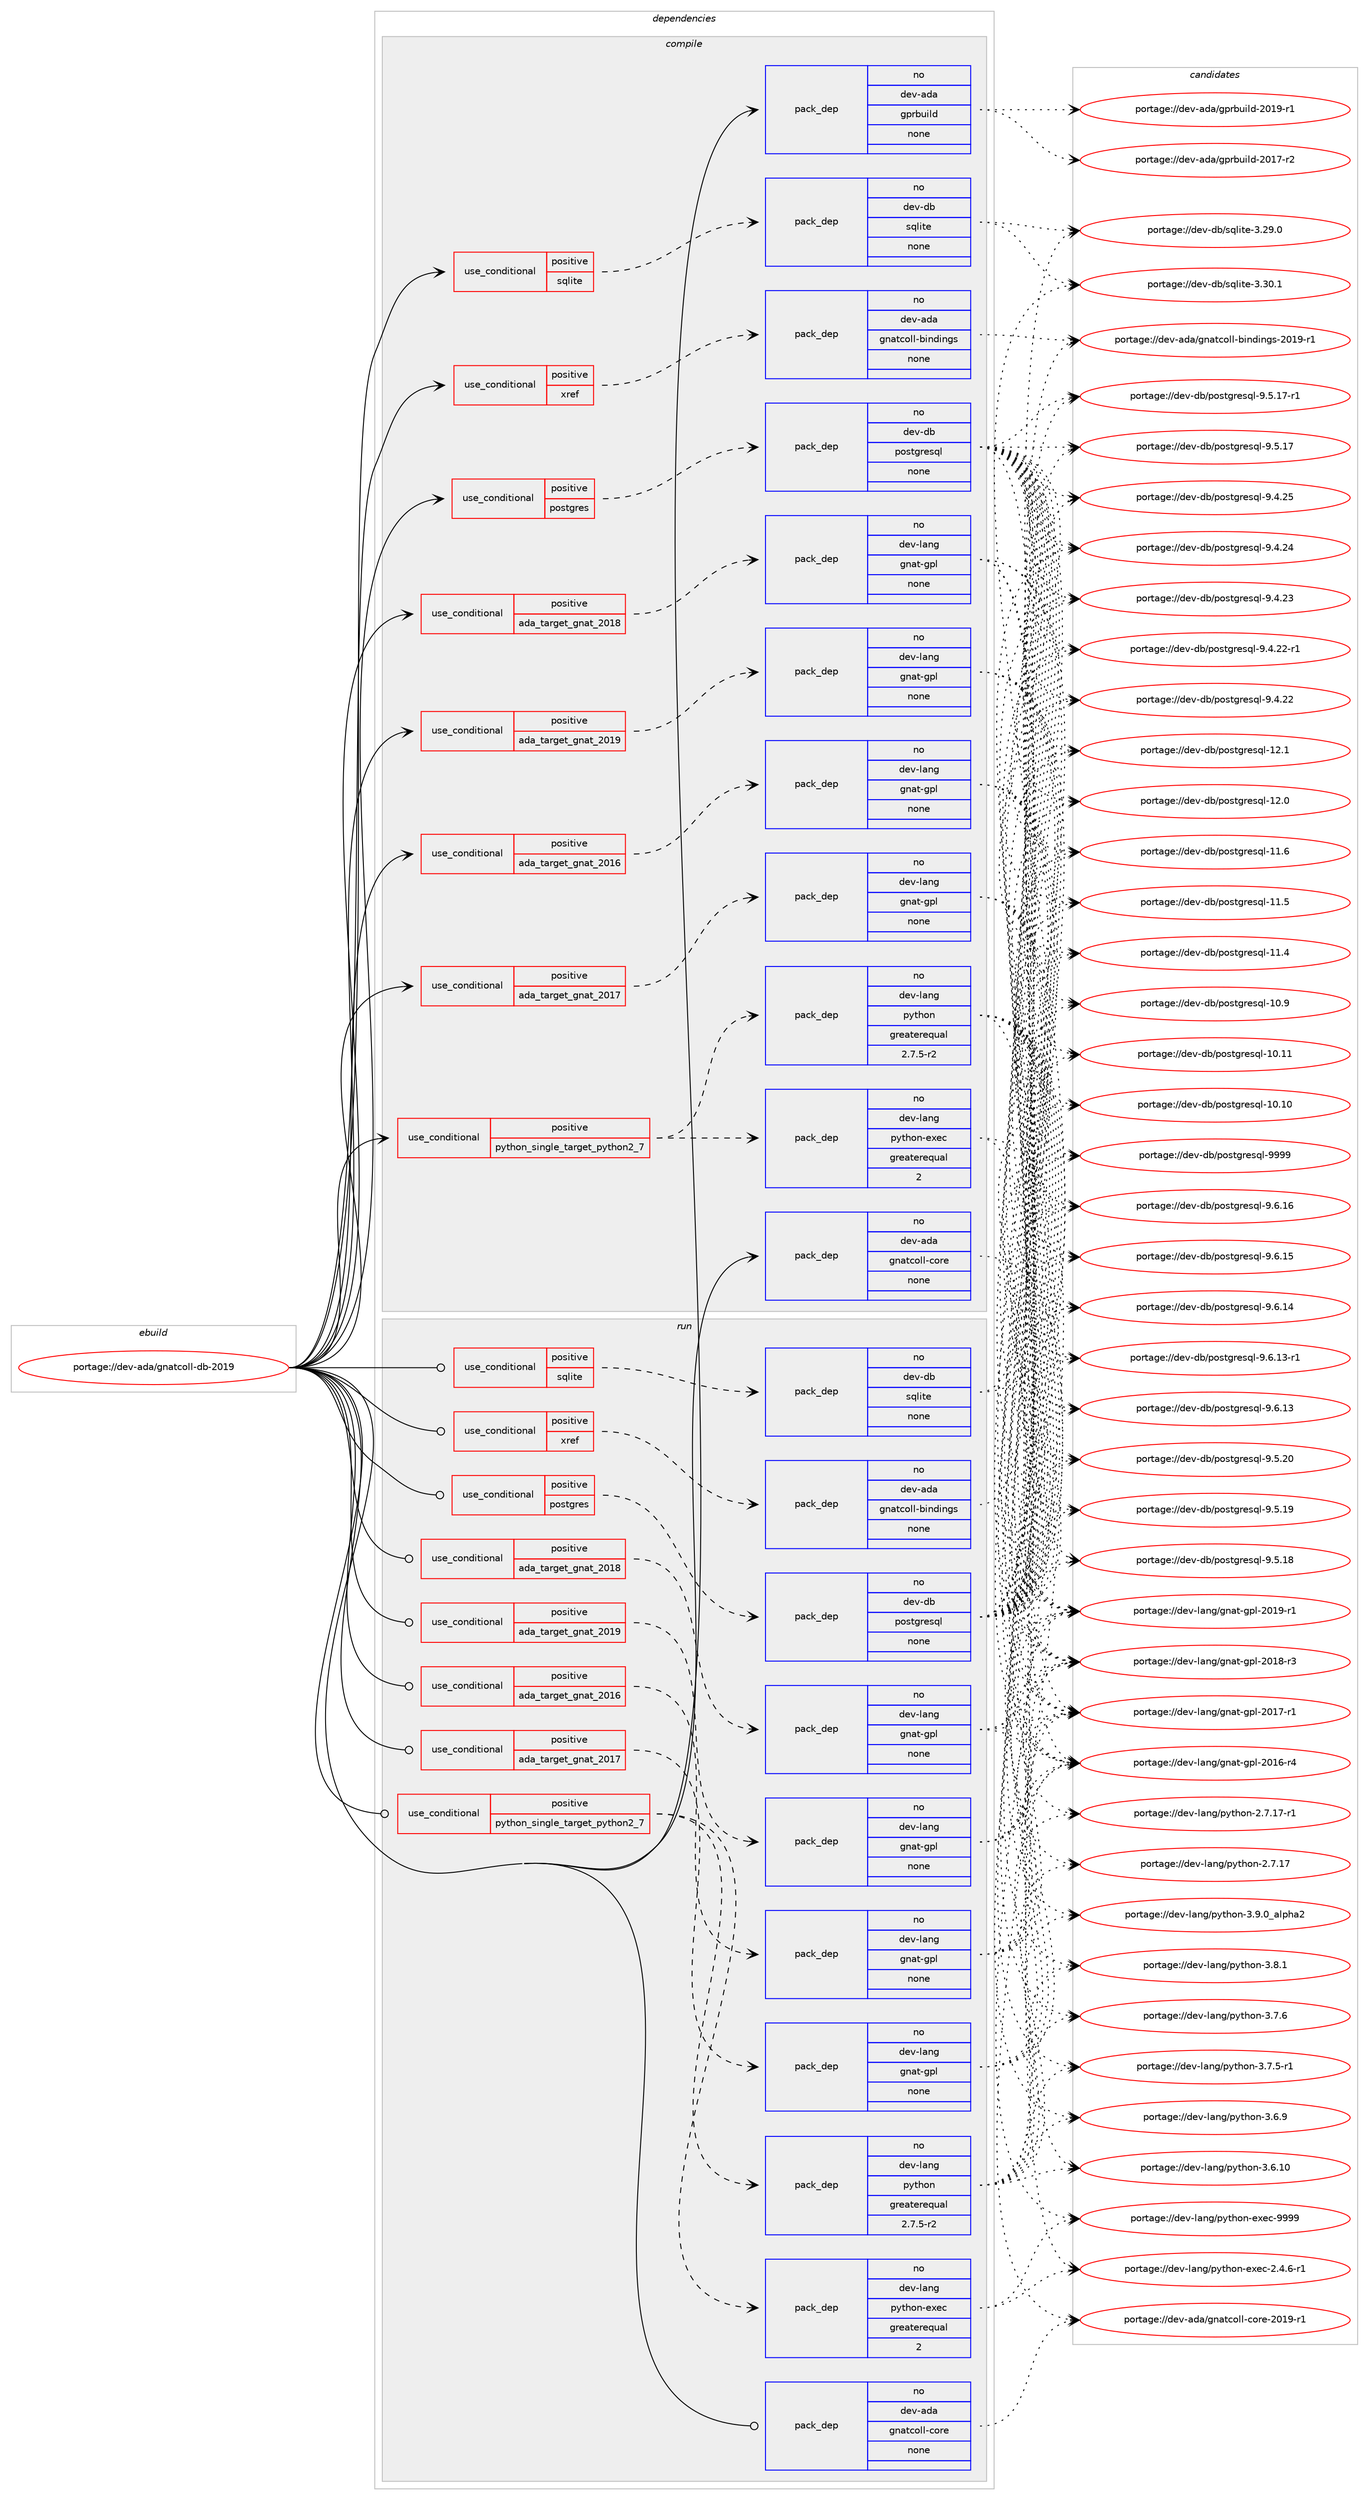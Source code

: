 digraph prolog {

# *************
# Graph options
# *************

newrank=true;
concentrate=true;
compound=true;
graph [rankdir=LR,fontname=Helvetica,fontsize=10,ranksep=1.5];#, ranksep=2.5, nodesep=0.2];
edge  [arrowhead=vee];
node  [fontname=Helvetica,fontsize=10];

# **********
# The ebuild
# **********

subgraph cluster_leftcol {
color=gray;
label=<<i>ebuild</i>>;
id [label="portage://dev-ada/gnatcoll-db-2019", color=red, width=4, href="../dev-ada/gnatcoll-db-2019.svg"];
}

# ****************
# The dependencies
# ****************

subgraph cluster_midcol {
color=gray;
label=<<i>dependencies</i>>;
subgraph cluster_compile {
fillcolor="#eeeeee";
style=filled;
label=<<i>compile</i>>;
subgraph cond139081 {
dependency586960 [label=<<TABLE BORDER="0" CELLBORDER="1" CELLSPACING="0" CELLPADDING="4"><TR><TD ROWSPAN="3" CELLPADDING="10">use_conditional</TD></TR><TR><TD>positive</TD></TR><TR><TD>ada_target_gnat_2016</TD></TR></TABLE>>, shape=none, color=red];
subgraph pack440521 {
dependency586961 [label=<<TABLE BORDER="0" CELLBORDER="1" CELLSPACING="0" CELLPADDING="4" WIDTH="220"><TR><TD ROWSPAN="6" CELLPADDING="30">pack_dep</TD></TR><TR><TD WIDTH="110">no</TD></TR><TR><TD>dev-lang</TD></TR><TR><TD>gnat-gpl</TD></TR><TR><TD>none</TD></TR><TR><TD></TD></TR></TABLE>>, shape=none, color=blue];
}
dependency586960:e -> dependency586961:w [weight=20,style="dashed",arrowhead="vee"];
}
id:e -> dependency586960:w [weight=20,style="solid",arrowhead="vee"];
subgraph cond139082 {
dependency586962 [label=<<TABLE BORDER="0" CELLBORDER="1" CELLSPACING="0" CELLPADDING="4"><TR><TD ROWSPAN="3" CELLPADDING="10">use_conditional</TD></TR><TR><TD>positive</TD></TR><TR><TD>ada_target_gnat_2017</TD></TR></TABLE>>, shape=none, color=red];
subgraph pack440522 {
dependency586963 [label=<<TABLE BORDER="0" CELLBORDER="1" CELLSPACING="0" CELLPADDING="4" WIDTH="220"><TR><TD ROWSPAN="6" CELLPADDING="30">pack_dep</TD></TR><TR><TD WIDTH="110">no</TD></TR><TR><TD>dev-lang</TD></TR><TR><TD>gnat-gpl</TD></TR><TR><TD>none</TD></TR><TR><TD></TD></TR></TABLE>>, shape=none, color=blue];
}
dependency586962:e -> dependency586963:w [weight=20,style="dashed",arrowhead="vee"];
}
id:e -> dependency586962:w [weight=20,style="solid",arrowhead="vee"];
subgraph cond139083 {
dependency586964 [label=<<TABLE BORDER="0" CELLBORDER="1" CELLSPACING="0" CELLPADDING="4"><TR><TD ROWSPAN="3" CELLPADDING="10">use_conditional</TD></TR><TR><TD>positive</TD></TR><TR><TD>ada_target_gnat_2018</TD></TR></TABLE>>, shape=none, color=red];
subgraph pack440523 {
dependency586965 [label=<<TABLE BORDER="0" CELLBORDER="1" CELLSPACING="0" CELLPADDING="4" WIDTH="220"><TR><TD ROWSPAN="6" CELLPADDING="30">pack_dep</TD></TR><TR><TD WIDTH="110">no</TD></TR><TR><TD>dev-lang</TD></TR><TR><TD>gnat-gpl</TD></TR><TR><TD>none</TD></TR><TR><TD></TD></TR></TABLE>>, shape=none, color=blue];
}
dependency586964:e -> dependency586965:w [weight=20,style="dashed",arrowhead="vee"];
}
id:e -> dependency586964:w [weight=20,style="solid",arrowhead="vee"];
subgraph cond139084 {
dependency586966 [label=<<TABLE BORDER="0" CELLBORDER="1" CELLSPACING="0" CELLPADDING="4"><TR><TD ROWSPAN="3" CELLPADDING="10">use_conditional</TD></TR><TR><TD>positive</TD></TR><TR><TD>ada_target_gnat_2019</TD></TR></TABLE>>, shape=none, color=red];
subgraph pack440524 {
dependency586967 [label=<<TABLE BORDER="0" CELLBORDER="1" CELLSPACING="0" CELLPADDING="4" WIDTH="220"><TR><TD ROWSPAN="6" CELLPADDING="30">pack_dep</TD></TR><TR><TD WIDTH="110">no</TD></TR><TR><TD>dev-lang</TD></TR><TR><TD>gnat-gpl</TD></TR><TR><TD>none</TD></TR><TR><TD></TD></TR></TABLE>>, shape=none, color=blue];
}
dependency586966:e -> dependency586967:w [weight=20,style="dashed",arrowhead="vee"];
}
id:e -> dependency586966:w [weight=20,style="solid",arrowhead="vee"];
subgraph cond139085 {
dependency586968 [label=<<TABLE BORDER="0" CELLBORDER="1" CELLSPACING="0" CELLPADDING="4"><TR><TD ROWSPAN="3" CELLPADDING="10">use_conditional</TD></TR><TR><TD>positive</TD></TR><TR><TD>postgres</TD></TR></TABLE>>, shape=none, color=red];
subgraph pack440525 {
dependency586969 [label=<<TABLE BORDER="0" CELLBORDER="1" CELLSPACING="0" CELLPADDING="4" WIDTH="220"><TR><TD ROWSPAN="6" CELLPADDING="30">pack_dep</TD></TR><TR><TD WIDTH="110">no</TD></TR><TR><TD>dev-db</TD></TR><TR><TD>postgresql</TD></TR><TR><TD>none</TD></TR><TR><TD></TD></TR></TABLE>>, shape=none, color=blue];
}
dependency586968:e -> dependency586969:w [weight=20,style="dashed",arrowhead="vee"];
}
id:e -> dependency586968:w [weight=20,style="solid",arrowhead="vee"];
subgraph cond139086 {
dependency586970 [label=<<TABLE BORDER="0" CELLBORDER="1" CELLSPACING="0" CELLPADDING="4"><TR><TD ROWSPAN="3" CELLPADDING="10">use_conditional</TD></TR><TR><TD>positive</TD></TR><TR><TD>python_single_target_python2_7</TD></TR></TABLE>>, shape=none, color=red];
subgraph pack440526 {
dependency586971 [label=<<TABLE BORDER="0" CELLBORDER="1" CELLSPACING="0" CELLPADDING="4" WIDTH="220"><TR><TD ROWSPAN="6" CELLPADDING="30">pack_dep</TD></TR><TR><TD WIDTH="110">no</TD></TR><TR><TD>dev-lang</TD></TR><TR><TD>python</TD></TR><TR><TD>greaterequal</TD></TR><TR><TD>2.7.5-r2</TD></TR></TABLE>>, shape=none, color=blue];
}
dependency586970:e -> dependency586971:w [weight=20,style="dashed",arrowhead="vee"];
subgraph pack440527 {
dependency586972 [label=<<TABLE BORDER="0" CELLBORDER="1" CELLSPACING="0" CELLPADDING="4" WIDTH="220"><TR><TD ROWSPAN="6" CELLPADDING="30">pack_dep</TD></TR><TR><TD WIDTH="110">no</TD></TR><TR><TD>dev-lang</TD></TR><TR><TD>python-exec</TD></TR><TR><TD>greaterequal</TD></TR><TR><TD>2</TD></TR></TABLE>>, shape=none, color=blue];
}
dependency586970:e -> dependency586972:w [weight=20,style="dashed",arrowhead="vee"];
}
id:e -> dependency586970:w [weight=20,style="solid",arrowhead="vee"];
subgraph cond139087 {
dependency586973 [label=<<TABLE BORDER="0" CELLBORDER="1" CELLSPACING="0" CELLPADDING="4"><TR><TD ROWSPAN="3" CELLPADDING="10">use_conditional</TD></TR><TR><TD>positive</TD></TR><TR><TD>sqlite</TD></TR></TABLE>>, shape=none, color=red];
subgraph pack440528 {
dependency586974 [label=<<TABLE BORDER="0" CELLBORDER="1" CELLSPACING="0" CELLPADDING="4" WIDTH="220"><TR><TD ROWSPAN="6" CELLPADDING="30">pack_dep</TD></TR><TR><TD WIDTH="110">no</TD></TR><TR><TD>dev-db</TD></TR><TR><TD>sqlite</TD></TR><TR><TD>none</TD></TR><TR><TD></TD></TR></TABLE>>, shape=none, color=blue];
}
dependency586973:e -> dependency586974:w [weight=20,style="dashed",arrowhead="vee"];
}
id:e -> dependency586973:w [weight=20,style="solid",arrowhead="vee"];
subgraph cond139088 {
dependency586975 [label=<<TABLE BORDER="0" CELLBORDER="1" CELLSPACING="0" CELLPADDING="4"><TR><TD ROWSPAN="3" CELLPADDING="10">use_conditional</TD></TR><TR><TD>positive</TD></TR><TR><TD>xref</TD></TR></TABLE>>, shape=none, color=red];
subgraph pack440529 {
dependency586976 [label=<<TABLE BORDER="0" CELLBORDER="1" CELLSPACING="0" CELLPADDING="4" WIDTH="220"><TR><TD ROWSPAN="6" CELLPADDING="30">pack_dep</TD></TR><TR><TD WIDTH="110">no</TD></TR><TR><TD>dev-ada</TD></TR><TR><TD>gnatcoll-bindings</TD></TR><TR><TD>none</TD></TR><TR><TD></TD></TR></TABLE>>, shape=none, color=blue];
}
dependency586975:e -> dependency586976:w [weight=20,style="dashed",arrowhead="vee"];
}
id:e -> dependency586975:w [weight=20,style="solid",arrowhead="vee"];
subgraph pack440530 {
dependency586977 [label=<<TABLE BORDER="0" CELLBORDER="1" CELLSPACING="0" CELLPADDING="4" WIDTH="220"><TR><TD ROWSPAN="6" CELLPADDING="30">pack_dep</TD></TR><TR><TD WIDTH="110">no</TD></TR><TR><TD>dev-ada</TD></TR><TR><TD>gnatcoll-core</TD></TR><TR><TD>none</TD></TR><TR><TD></TD></TR></TABLE>>, shape=none, color=blue];
}
id:e -> dependency586977:w [weight=20,style="solid",arrowhead="vee"];
subgraph pack440531 {
dependency586978 [label=<<TABLE BORDER="0" CELLBORDER="1" CELLSPACING="0" CELLPADDING="4" WIDTH="220"><TR><TD ROWSPAN="6" CELLPADDING="30">pack_dep</TD></TR><TR><TD WIDTH="110">no</TD></TR><TR><TD>dev-ada</TD></TR><TR><TD>gprbuild</TD></TR><TR><TD>none</TD></TR><TR><TD></TD></TR></TABLE>>, shape=none, color=blue];
}
id:e -> dependency586978:w [weight=20,style="solid",arrowhead="vee"];
}
subgraph cluster_compileandrun {
fillcolor="#eeeeee";
style=filled;
label=<<i>compile and run</i>>;
}
subgraph cluster_run {
fillcolor="#eeeeee";
style=filled;
label=<<i>run</i>>;
subgraph cond139089 {
dependency586979 [label=<<TABLE BORDER="0" CELLBORDER="1" CELLSPACING="0" CELLPADDING="4"><TR><TD ROWSPAN="3" CELLPADDING="10">use_conditional</TD></TR><TR><TD>positive</TD></TR><TR><TD>ada_target_gnat_2016</TD></TR></TABLE>>, shape=none, color=red];
subgraph pack440532 {
dependency586980 [label=<<TABLE BORDER="0" CELLBORDER="1" CELLSPACING="0" CELLPADDING="4" WIDTH="220"><TR><TD ROWSPAN="6" CELLPADDING="30">pack_dep</TD></TR><TR><TD WIDTH="110">no</TD></TR><TR><TD>dev-lang</TD></TR><TR><TD>gnat-gpl</TD></TR><TR><TD>none</TD></TR><TR><TD></TD></TR></TABLE>>, shape=none, color=blue];
}
dependency586979:e -> dependency586980:w [weight=20,style="dashed",arrowhead="vee"];
}
id:e -> dependency586979:w [weight=20,style="solid",arrowhead="odot"];
subgraph cond139090 {
dependency586981 [label=<<TABLE BORDER="0" CELLBORDER="1" CELLSPACING="0" CELLPADDING="4"><TR><TD ROWSPAN="3" CELLPADDING="10">use_conditional</TD></TR><TR><TD>positive</TD></TR><TR><TD>ada_target_gnat_2017</TD></TR></TABLE>>, shape=none, color=red];
subgraph pack440533 {
dependency586982 [label=<<TABLE BORDER="0" CELLBORDER="1" CELLSPACING="0" CELLPADDING="4" WIDTH="220"><TR><TD ROWSPAN="6" CELLPADDING="30">pack_dep</TD></TR><TR><TD WIDTH="110">no</TD></TR><TR><TD>dev-lang</TD></TR><TR><TD>gnat-gpl</TD></TR><TR><TD>none</TD></TR><TR><TD></TD></TR></TABLE>>, shape=none, color=blue];
}
dependency586981:e -> dependency586982:w [weight=20,style="dashed",arrowhead="vee"];
}
id:e -> dependency586981:w [weight=20,style="solid",arrowhead="odot"];
subgraph cond139091 {
dependency586983 [label=<<TABLE BORDER="0" CELLBORDER="1" CELLSPACING="0" CELLPADDING="4"><TR><TD ROWSPAN="3" CELLPADDING="10">use_conditional</TD></TR><TR><TD>positive</TD></TR><TR><TD>ada_target_gnat_2018</TD></TR></TABLE>>, shape=none, color=red];
subgraph pack440534 {
dependency586984 [label=<<TABLE BORDER="0" CELLBORDER="1" CELLSPACING="0" CELLPADDING="4" WIDTH="220"><TR><TD ROWSPAN="6" CELLPADDING="30">pack_dep</TD></TR><TR><TD WIDTH="110">no</TD></TR><TR><TD>dev-lang</TD></TR><TR><TD>gnat-gpl</TD></TR><TR><TD>none</TD></TR><TR><TD></TD></TR></TABLE>>, shape=none, color=blue];
}
dependency586983:e -> dependency586984:w [weight=20,style="dashed",arrowhead="vee"];
}
id:e -> dependency586983:w [weight=20,style="solid",arrowhead="odot"];
subgraph cond139092 {
dependency586985 [label=<<TABLE BORDER="0" CELLBORDER="1" CELLSPACING="0" CELLPADDING="4"><TR><TD ROWSPAN="3" CELLPADDING="10">use_conditional</TD></TR><TR><TD>positive</TD></TR><TR><TD>ada_target_gnat_2019</TD></TR></TABLE>>, shape=none, color=red];
subgraph pack440535 {
dependency586986 [label=<<TABLE BORDER="0" CELLBORDER="1" CELLSPACING="0" CELLPADDING="4" WIDTH="220"><TR><TD ROWSPAN="6" CELLPADDING="30">pack_dep</TD></TR><TR><TD WIDTH="110">no</TD></TR><TR><TD>dev-lang</TD></TR><TR><TD>gnat-gpl</TD></TR><TR><TD>none</TD></TR><TR><TD></TD></TR></TABLE>>, shape=none, color=blue];
}
dependency586985:e -> dependency586986:w [weight=20,style="dashed",arrowhead="vee"];
}
id:e -> dependency586985:w [weight=20,style="solid",arrowhead="odot"];
subgraph cond139093 {
dependency586987 [label=<<TABLE BORDER="0" CELLBORDER="1" CELLSPACING="0" CELLPADDING="4"><TR><TD ROWSPAN="3" CELLPADDING="10">use_conditional</TD></TR><TR><TD>positive</TD></TR><TR><TD>postgres</TD></TR></TABLE>>, shape=none, color=red];
subgraph pack440536 {
dependency586988 [label=<<TABLE BORDER="0" CELLBORDER="1" CELLSPACING="0" CELLPADDING="4" WIDTH="220"><TR><TD ROWSPAN="6" CELLPADDING="30">pack_dep</TD></TR><TR><TD WIDTH="110">no</TD></TR><TR><TD>dev-db</TD></TR><TR><TD>postgresql</TD></TR><TR><TD>none</TD></TR><TR><TD></TD></TR></TABLE>>, shape=none, color=blue];
}
dependency586987:e -> dependency586988:w [weight=20,style="dashed",arrowhead="vee"];
}
id:e -> dependency586987:w [weight=20,style="solid",arrowhead="odot"];
subgraph cond139094 {
dependency586989 [label=<<TABLE BORDER="0" CELLBORDER="1" CELLSPACING="0" CELLPADDING="4"><TR><TD ROWSPAN="3" CELLPADDING="10">use_conditional</TD></TR><TR><TD>positive</TD></TR><TR><TD>python_single_target_python2_7</TD></TR></TABLE>>, shape=none, color=red];
subgraph pack440537 {
dependency586990 [label=<<TABLE BORDER="0" CELLBORDER="1" CELLSPACING="0" CELLPADDING="4" WIDTH="220"><TR><TD ROWSPAN="6" CELLPADDING="30">pack_dep</TD></TR><TR><TD WIDTH="110">no</TD></TR><TR><TD>dev-lang</TD></TR><TR><TD>python</TD></TR><TR><TD>greaterequal</TD></TR><TR><TD>2.7.5-r2</TD></TR></TABLE>>, shape=none, color=blue];
}
dependency586989:e -> dependency586990:w [weight=20,style="dashed",arrowhead="vee"];
subgraph pack440538 {
dependency586991 [label=<<TABLE BORDER="0" CELLBORDER="1" CELLSPACING="0" CELLPADDING="4" WIDTH="220"><TR><TD ROWSPAN="6" CELLPADDING="30">pack_dep</TD></TR><TR><TD WIDTH="110">no</TD></TR><TR><TD>dev-lang</TD></TR><TR><TD>python-exec</TD></TR><TR><TD>greaterequal</TD></TR><TR><TD>2</TD></TR></TABLE>>, shape=none, color=blue];
}
dependency586989:e -> dependency586991:w [weight=20,style="dashed",arrowhead="vee"];
}
id:e -> dependency586989:w [weight=20,style="solid",arrowhead="odot"];
subgraph cond139095 {
dependency586992 [label=<<TABLE BORDER="0" CELLBORDER="1" CELLSPACING="0" CELLPADDING="4"><TR><TD ROWSPAN="3" CELLPADDING="10">use_conditional</TD></TR><TR><TD>positive</TD></TR><TR><TD>sqlite</TD></TR></TABLE>>, shape=none, color=red];
subgraph pack440539 {
dependency586993 [label=<<TABLE BORDER="0" CELLBORDER="1" CELLSPACING="0" CELLPADDING="4" WIDTH="220"><TR><TD ROWSPAN="6" CELLPADDING="30">pack_dep</TD></TR><TR><TD WIDTH="110">no</TD></TR><TR><TD>dev-db</TD></TR><TR><TD>sqlite</TD></TR><TR><TD>none</TD></TR><TR><TD></TD></TR></TABLE>>, shape=none, color=blue];
}
dependency586992:e -> dependency586993:w [weight=20,style="dashed",arrowhead="vee"];
}
id:e -> dependency586992:w [weight=20,style="solid",arrowhead="odot"];
subgraph cond139096 {
dependency586994 [label=<<TABLE BORDER="0" CELLBORDER="1" CELLSPACING="0" CELLPADDING="4"><TR><TD ROWSPAN="3" CELLPADDING="10">use_conditional</TD></TR><TR><TD>positive</TD></TR><TR><TD>xref</TD></TR></TABLE>>, shape=none, color=red];
subgraph pack440540 {
dependency586995 [label=<<TABLE BORDER="0" CELLBORDER="1" CELLSPACING="0" CELLPADDING="4" WIDTH="220"><TR><TD ROWSPAN="6" CELLPADDING="30">pack_dep</TD></TR><TR><TD WIDTH="110">no</TD></TR><TR><TD>dev-ada</TD></TR><TR><TD>gnatcoll-bindings</TD></TR><TR><TD>none</TD></TR><TR><TD></TD></TR></TABLE>>, shape=none, color=blue];
}
dependency586994:e -> dependency586995:w [weight=20,style="dashed",arrowhead="vee"];
}
id:e -> dependency586994:w [weight=20,style="solid",arrowhead="odot"];
subgraph pack440541 {
dependency586996 [label=<<TABLE BORDER="0" CELLBORDER="1" CELLSPACING="0" CELLPADDING="4" WIDTH="220"><TR><TD ROWSPAN="6" CELLPADDING="30">pack_dep</TD></TR><TR><TD WIDTH="110">no</TD></TR><TR><TD>dev-ada</TD></TR><TR><TD>gnatcoll-core</TD></TR><TR><TD>none</TD></TR><TR><TD></TD></TR></TABLE>>, shape=none, color=blue];
}
id:e -> dependency586996:w [weight=20,style="solid",arrowhead="odot"];
}
}

# **************
# The candidates
# **************

subgraph cluster_choices {
rank=same;
color=gray;
label=<<i>candidates</i>>;

subgraph choice440521 {
color=black;
nodesep=1;
choice100101118451089711010347103110971164510311210845504849574511449 [label="portage://dev-lang/gnat-gpl-2019-r1", color=red, width=4,href="../dev-lang/gnat-gpl-2019-r1.svg"];
choice100101118451089711010347103110971164510311210845504849564511451 [label="portage://dev-lang/gnat-gpl-2018-r3", color=red, width=4,href="../dev-lang/gnat-gpl-2018-r3.svg"];
choice100101118451089711010347103110971164510311210845504849554511449 [label="portage://dev-lang/gnat-gpl-2017-r1", color=red, width=4,href="../dev-lang/gnat-gpl-2017-r1.svg"];
choice100101118451089711010347103110971164510311210845504849544511452 [label="portage://dev-lang/gnat-gpl-2016-r4", color=red, width=4,href="../dev-lang/gnat-gpl-2016-r4.svg"];
dependency586961:e -> choice100101118451089711010347103110971164510311210845504849574511449:w [style=dotted,weight="100"];
dependency586961:e -> choice100101118451089711010347103110971164510311210845504849564511451:w [style=dotted,weight="100"];
dependency586961:e -> choice100101118451089711010347103110971164510311210845504849554511449:w [style=dotted,weight="100"];
dependency586961:e -> choice100101118451089711010347103110971164510311210845504849544511452:w [style=dotted,weight="100"];
}
subgraph choice440522 {
color=black;
nodesep=1;
choice100101118451089711010347103110971164510311210845504849574511449 [label="portage://dev-lang/gnat-gpl-2019-r1", color=red, width=4,href="../dev-lang/gnat-gpl-2019-r1.svg"];
choice100101118451089711010347103110971164510311210845504849564511451 [label="portage://dev-lang/gnat-gpl-2018-r3", color=red, width=4,href="../dev-lang/gnat-gpl-2018-r3.svg"];
choice100101118451089711010347103110971164510311210845504849554511449 [label="portage://dev-lang/gnat-gpl-2017-r1", color=red, width=4,href="../dev-lang/gnat-gpl-2017-r1.svg"];
choice100101118451089711010347103110971164510311210845504849544511452 [label="portage://dev-lang/gnat-gpl-2016-r4", color=red, width=4,href="../dev-lang/gnat-gpl-2016-r4.svg"];
dependency586963:e -> choice100101118451089711010347103110971164510311210845504849574511449:w [style=dotted,weight="100"];
dependency586963:e -> choice100101118451089711010347103110971164510311210845504849564511451:w [style=dotted,weight="100"];
dependency586963:e -> choice100101118451089711010347103110971164510311210845504849554511449:w [style=dotted,weight="100"];
dependency586963:e -> choice100101118451089711010347103110971164510311210845504849544511452:w [style=dotted,weight="100"];
}
subgraph choice440523 {
color=black;
nodesep=1;
choice100101118451089711010347103110971164510311210845504849574511449 [label="portage://dev-lang/gnat-gpl-2019-r1", color=red, width=4,href="../dev-lang/gnat-gpl-2019-r1.svg"];
choice100101118451089711010347103110971164510311210845504849564511451 [label="portage://dev-lang/gnat-gpl-2018-r3", color=red, width=4,href="../dev-lang/gnat-gpl-2018-r3.svg"];
choice100101118451089711010347103110971164510311210845504849554511449 [label="portage://dev-lang/gnat-gpl-2017-r1", color=red, width=4,href="../dev-lang/gnat-gpl-2017-r1.svg"];
choice100101118451089711010347103110971164510311210845504849544511452 [label="portage://dev-lang/gnat-gpl-2016-r4", color=red, width=4,href="../dev-lang/gnat-gpl-2016-r4.svg"];
dependency586965:e -> choice100101118451089711010347103110971164510311210845504849574511449:w [style=dotted,weight="100"];
dependency586965:e -> choice100101118451089711010347103110971164510311210845504849564511451:w [style=dotted,weight="100"];
dependency586965:e -> choice100101118451089711010347103110971164510311210845504849554511449:w [style=dotted,weight="100"];
dependency586965:e -> choice100101118451089711010347103110971164510311210845504849544511452:w [style=dotted,weight="100"];
}
subgraph choice440524 {
color=black;
nodesep=1;
choice100101118451089711010347103110971164510311210845504849574511449 [label="portage://dev-lang/gnat-gpl-2019-r1", color=red, width=4,href="../dev-lang/gnat-gpl-2019-r1.svg"];
choice100101118451089711010347103110971164510311210845504849564511451 [label="portage://dev-lang/gnat-gpl-2018-r3", color=red, width=4,href="../dev-lang/gnat-gpl-2018-r3.svg"];
choice100101118451089711010347103110971164510311210845504849554511449 [label="portage://dev-lang/gnat-gpl-2017-r1", color=red, width=4,href="../dev-lang/gnat-gpl-2017-r1.svg"];
choice100101118451089711010347103110971164510311210845504849544511452 [label="portage://dev-lang/gnat-gpl-2016-r4", color=red, width=4,href="../dev-lang/gnat-gpl-2016-r4.svg"];
dependency586967:e -> choice100101118451089711010347103110971164510311210845504849574511449:w [style=dotted,weight="100"];
dependency586967:e -> choice100101118451089711010347103110971164510311210845504849564511451:w [style=dotted,weight="100"];
dependency586967:e -> choice100101118451089711010347103110971164510311210845504849554511449:w [style=dotted,weight="100"];
dependency586967:e -> choice100101118451089711010347103110971164510311210845504849544511452:w [style=dotted,weight="100"];
}
subgraph choice440525 {
color=black;
nodesep=1;
choice1001011184510098471121111151161031141011151131084557575757 [label="portage://dev-db/postgresql-9999", color=red, width=4,href="../dev-db/postgresql-9999.svg"];
choice10010111845100984711211111511610311410111511310845574654464954 [label="portage://dev-db/postgresql-9.6.16", color=red, width=4,href="../dev-db/postgresql-9.6.16.svg"];
choice10010111845100984711211111511610311410111511310845574654464953 [label="portage://dev-db/postgresql-9.6.15", color=red, width=4,href="../dev-db/postgresql-9.6.15.svg"];
choice10010111845100984711211111511610311410111511310845574654464952 [label="portage://dev-db/postgresql-9.6.14", color=red, width=4,href="../dev-db/postgresql-9.6.14.svg"];
choice100101118451009847112111115116103114101115113108455746544649514511449 [label="portage://dev-db/postgresql-9.6.13-r1", color=red, width=4,href="../dev-db/postgresql-9.6.13-r1.svg"];
choice10010111845100984711211111511610311410111511310845574654464951 [label="portage://dev-db/postgresql-9.6.13", color=red, width=4,href="../dev-db/postgresql-9.6.13.svg"];
choice10010111845100984711211111511610311410111511310845574653465048 [label="portage://dev-db/postgresql-9.5.20", color=red, width=4,href="../dev-db/postgresql-9.5.20.svg"];
choice10010111845100984711211111511610311410111511310845574653464957 [label="portage://dev-db/postgresql-9.5.19", color=red, width=4,href="../dev-db/postgresql-9.5.19.svg"];
choice10010111845100984711211111511610311410111511310845574653464956 [label="portage://dev-db/postgresql-9.5.18", color=red, width=4,href="../dev-db/postgresql-9.5.18.svg"];
choice100101118451009847112111115116103114101115113108455746534649554511449 [label="portage://dev-db/postgresql-9.5.17-r1", color=red, width=4,href="../dev-db/postgresql-9.5.17-r1.svg"];
choice10010111845100984711211111511610311410111511310845574653464955 [label="portage://dev-db/postgresql-9.5.17", color=red, width=4,href="../dev-db/postgresql-9.5.17.svg"];
choice10010111845100984711211111511610311410111511310845574652465053 [label="portage://dev-db/postgresql-9.4.25", color=red, width=4,href="../dev-db/postgresql-9.4.25.svg"];
choice10010111845100984711211111511610311410111511310845574652465052 [label="portage://dev-db/postgresql-9.4.24", color=red, width=4,href="../dev-db/postgresql-9.4.24.svg"];
choice10010111845100984711211111511610311410111511310845574652465051 [label="portage://dev-db/postgresql-9.4.23", color=red, width=4,href="../dev-db/postgresql-9.4.23.svg"];
choice100101118451009847112111115116103114101115113108455746524650504511449 [label="portage://dev-db/postgresql-9.4.22-r1", color=red, width=4,href="../dev-db/postgresql-9.4.22-r1.svg"];
choice10010111845100984711211111511610311410111511310845574652465050 [label="portage://dev-db/postgresql-9.4.22", color=red, width=4,href="../dev-db/postgresql-9.4.22.svg"];
choice1001011184510098471121111151161031141011151131084549504649 [label="portage://dev-db/postgresql-12.1", color=red, width=4,href="../dev-db/postgresql-12.1.svg"];
choice1001011184510098471121111151161031141011151131084549504648 [label="portage://dev-db/postgresql-12.0", color=red, width=4,href="../dev-db/postgresql-12.0.svg"];
choice1001011184510098471121111151161031141011151131084549494654 [label="portage://dev-db/postgresql-11.6", color=red, width=4,href="../dev-db/postgresql-11.6.svg"];
choice1001011184510098471121111151161031141011151131084549494653 [label="portage://dev-db/postgresql-11.5", color=red, width=4,href="../dev-db/postgresql-11.5.svg"];
choice1001011184510098471121111151161031141011151131084549494652 [label="portage://dev-db/postgresql-11.4", color=red, width=4,href="../dev-db/postgresql-11.4.svg"];
choice1001011184510098471121111151161031141011151131084549484657 [label="portage://dev-db/postgresql-10.9", color=red, width=4,href="../dev-db/postgresql-10.9.svg"];
choice100101118451009847112111115116103114101115113108454948464949 [label="portage://dev-db/postgresql-10.11", color=red, width=4,href="../dev-db/postgresql-10.11.svg"];
choice100101118451009847112111115116103114101115113108454948464948 [label="portage://dev-db/postgresql-10.10", color=red, width=4,href="../dev-db/postgresql-10.10.svg"];
dependency586969:e -> choice1001011184510098471121111151161031141011151131084557575757:w [style=dotted,weight="100"];
dependency586969:e -> choice10010111845100984711211111511610311410111511310845574654464954:w [style=dotted,weight="100"];
dependency586969:e -> choice10010111845100984711211111511610311410111511310845574654464953:w [style=dotted,weight="100"];
dependency586969:e -> choice10010111845100984711211111511610311410111511310845574654464952:w [style=dotted,weight="100"];
dependency586969:e -> choice100101118451009847112111115116103114101115113108455746544649514511449:w [style=dotted,weight="100"];
dependency586969:e -> choice10010111845100984711211111511610311410111511310845574654464951:w [style=dotted,weight="100"];
dependency586969:e -> choice10010111845100984711211111511610311410111511310845574653465048:w [style=dotted,weight="100"];
dependency586969:e -> choice10010111845100984711211111511610311410111511310845574653464957:w [style=dotted,weight="100"];
dependency586969:e -> choice10010111845100984711211111511610311410111511310845574653464956:w [style=dotted,weight="100"];
dependency586969:e -> choice100101118451009847112111115116103114101115113108455746534649554511449:w [style=dotted,weight="100"];
dependency586969:e -> choice10010111845100984711211111511610311410111511310845574653464955:w [style=dotted,weight="100"];
dependency586969:e -> choice10010111845100984711211111511610311410111511310845574652465053:w [style=dotted,weight="100"];
dependency586969:e -> choice10010111845100984711211111511610311410111511310845574652465052:w [style=dotted,weight="100"];
dependency586969:e -> choice10010111845100984711211111511610311410111511310845574652465051:w [style=dotted,weight="100"];
dependency586969:e -> choice100101118451009847112111115116103114101115113108455746524650504511449:w [style=dotted,weight="100"];
dependency586969:e -> choice10010111845100984711211111511610311410111511310845574652465050:w [style=dotted,weight="100"];
dependency586969:e -> choice1001011184510098471121111151161031141011151131084549504649:w [style=dotted,weight="100"];
dependency586969:e -> choice1001011184510098471121111151161031141011151131084549504648:w [style=dotted,weight="100"];
dependency586969:e -> choice1001011184510098471121111151161031141011151131084549494654:w [style=dotted,weight="100"];
dependency586969:e -> choice1001011184510098471121111151161031141011151131084549494653:w [style=dotted,weight="100"];
dependency586969:e -> choice1001011184510098471121111151161031141011151131084549494652:w [style=dotted,weight="100"];
dependency586969:e -> choice1001011184510098471121111151161031141011151131084549484657:w [style=dotted,weight="100"];
dependency586969:e -> choice100101118451009847112111115116103114101115113108454948464949:w [style=dotted,weight="100"];
dependency586969:e -> choice100101118451009847112111115116103114101115113108454948464948:w [style=dotted,weight="100"];
}
subgraph choice440526 {
color=black;
nodesep=1;
choice10010111845108971101034711212111610411111045514657464895971081121049750 [label="portage://dev-lang/python-3.9.0_alpha2", color=red, width=4,href="../dev-lang/python-3.9.0_alpha2.svg"];
choice100101118451089711010347112121116104111110455146564649 [label="portage://dev-lang/python-3.8.1", color=red, width=4,href="../dev-lang/python-3.8.1.svg"];
choice100101118451089711010347112121116104111110455146554654 [label="portage://dev-lang/python-3.7.6", color=red, width=4,href="../dev-lang/python-3.7.6.svg"];
choice1001011184510897110103471121211161041111104551465546534511449 [label="portage://dev-lang/python-3.7.5-r1", color=red, width=4,href="../dev-lang/python-3.7.5-r1.svg"];
choice100101118451089711010347112121116104111110455146544657 [label="portage://dev-lang/python-3.6.9", color=red, width=4,href="../dev-lang/python-3.6.9.svg"];
choice10010111845108971101034711212111610411111045514654464948 [label="portage://dev-lang/python-3.6.10", color=red, width=4,href="../dev-lang/python-3.6.10.svg"];
choice100101118451089711010347112121116104111110455046554649554511449 [label="portage://dev-lang/python-2.7.17-r1", color=red, width=4,href="../dev-lang/python-2.7.17-r1.svg"];
choice10010111845108971101034711212111610411111045504655464955 [label="portage://dev-lang/python-2.7.17", color=red, width=4,href="../dev-lang/python-2.7.17.svg"];
dependency586971:e -> choice10010111845108971101034711212111610411111045514657464895971081121049750:w [style=dotted,weight="100"];
dependency586971:e -> choice100101118451089711010347112121116104111110455146564649:w [style=dotted,weight="100"];
dependency586971:e -> choice100101118451089711010347112121116104111110455146554654:w [style=dotted,weight="100"];
dependency586971:e -> choice1001011184510897110103471121211161041111104551465546534511449:w [style=dotted,weight="100"];
dependency586971:e -> choice100101118451089711010347112121116104111110455146544657:w [style=dotted,weight="100"];
dependency586971:e -> choice10010111845108971101034711212111610411111045514654464948:w [style=dotted,weight="100"];
dependency586971:e -> choice100101118451089711010347112121116104111110455046554649554511449:w [style=dotted,weight="100"];
dependency586971:e -> choice10010111845108971101034711212111610411111045504655464955:w [style=dotted,weight="100"];
}
subgraph choice440527 {
color=black;
nodesep=1;
choice10010111845108971101034711212111610411111045101120101994557575757 [label="portage://dev-lang/python-exec-9999", color=red, width=4,href="../dev-lang/python-exec-9999.svg"];
choice10010111845108971101034711212111610411111045101120101994550465246544511449 [label="portage://dev-lang/python-exec-2.4.6-r1", color=red, width=4,href="../dev-lang/python-exec-2.4.6-r1.svg"];
dependency586972:e -> choice10010111845108971101034711212111610411111045101120101994557575757:w [style=dotted,weight="100"];
dependency586972:e -> choice10010111845108971101034711212111610411111045101120101994550465246544511449:w [style=dotted,weight="100"];
}
subgraph choice440528 {
color=black;
nodesep=1;
choice10010111845100984711511310810511610145514651484649 [label="portage://dev-db/sqlite-3.30.1", color=red, width=4,href="../dev-db/sqlite-3.30.1.svg"];
choice10010111845100984711511310810511610145514650574648 [label="portage://dev-db/sqlite-3.29.0", color=red, width=4,href="../dev-db/sqlite-3.29.0.svg"];
dependency586974:e -> choice10010111845100984711511310810511610145514651484649:w [style=dotted,weight="100"];
dependency586974:e -> choice10010111845100984711511310810511610145514650574648:w [style=dotted,weight="100"];
}
subgraph choice440529 {
color=black;
nodesep=1;
choice100101118459710097471031109711699111108108459810511010010511010311545504849574511449 [label="portage://dev-ada/gnatcoll-bindings-2019-r1", color=red, width=4,href="../dev-ada/gnatcoll-bindings-2019-r1.svg"];
dependency586976:e -> choice100101118459710097471031109711699111108108459810511010010511010311545504849574511449:w [style=dotted,weight="100"];
}
subgraph choice440530 {
color=black;
nodesep=1;
choice100101118459710097471031109711699111108108459911111410145504849574511449 [label="portage://dev-ada/gnatcoll-core-2019-r1", color=red, width=4,href="../dev-ada/gnatcoll-core-2019-r1.svg"];
dependency586977:e -> choice100101118459710097471031109711699111108108459911111410145504849574511449:w [style=dotted,weight="100"];
}
subgraph choice440531 {
color=black;
nodesep=1;
choice100101118459710097471031121149811710510810045504849574511449 [label="portage://dev-ada/gprbuild-2019-r1", color=red, width=4,href="../dev-ada/gprbuild-2019-r1.svg"];
choice100101118459710097471031121149811710510810045504849554511450 [label="portage://dev-ada/gprbuild-2017-r2", color=red, width=4,href="../dev-ada/gprbuild-2017-r2.svg"];
dependency586978:e -> choice100101118459710097471031121149811710510810045504849574511449:w [style=dotted,weight="100"];
dependency586978:e -> choice100101118459710097471031121149811710510810045504849554511450:w [style=dotted,weight="100"];
}
subgraph choice440532 {
color=black;
nodesep=1;
choice100101118451089711010347103110971164510311210845504849574511449 [label="portage://dev-lang/gnat-gpl-2019-r1", color=red, width=4,href="../dev-lang/gnat-gpl-2019-r1.svg"];
choice100101118451089711010347103110971164510311210845504849564511451 [label="portage://dev-lang/gnat-gpl-2018-r3", color=red, width=4,href="../dev-lang/gnat-gpl-2018-r3.svg"];
choice100101118451089711010347103110971164510311210845504849554511449 [label="portage://dev-lang/gnat-gpl-2017-r1", color=red, width=4,href="../dev-lang/gnat-gpl-2017-r1.svg"];
choice100101118451089711010347103110971164510311210845504849544511452 [label="portage://dev-lang/gnat-gpl-2016-r4", color=red, width=4,href="../dev-lang/gnat-gpl-2016-r4.svg"];
dependency586980:e -> choice100101118451089711010347103110971164510311210845504849574511449:w [style=dotted,weight="100"];
dependency586980:e -> choice100101118451089711010347103110971164510311210845504849564511451:w [style=dotted,weight="100"];
dependency586980:e -> choice100101118451089711010347103110971164510311210845504849554511449:w [style=dotted,weight="100"];
dependency586980:e -> choice100101118451089711010347103110971164510311210845504849544511452:w [style=dotted,weight="100"];
}
subgraph choice440533 {
color=black;
nodesep=1;
choice100101118451089711010347103110971164510311210845504849574511449 [label="portage://dev-lang/gnat-gpl-2019-r1", color=red, width=4,href="../dev-lang/gnat-gpl-2019-r1.svg"];
choice100101118451089711010347103110971164510311210845504849564511451 [label="portage://dev-lang/gnat-gpl-2018-r3", color=red, width=4,href="../dev-lang/gnat-gpl-2018-r3.svg"];
choice100101118451089711010347103110971164510311210845504849554511449 [label="portage://dev-lang/gnat-gpl-2017-r1", color=red, width=4,href="../dev-lang/gnat-gpl-2017-r1.svg"];
choice100101118451089711010347103110971164510311210845504849544511452 [label="portage://dev-lang/gnat-gpl-2016-r4", color=red, width=4,href="../dev-lang/gnat-gpl-2016-r4.svg"];
dependency586982:e -> choice100101118451089711010347103110971164510311210845504849574511449:w [style=dotted,weight="100"];
dependency586982:e -> choice100101118451089711010347103110971164510311210845504849564511451:w [style=dotted,weight="100"];
dependency586982:e -> choice100101118451089711010347103110971164510311210845504849554511449:w [style=dotted,weight="100"];
dependency586982:e -> choice100101118451089711010347103110971164510311210845504849544511452:w [style=dotted,weight="100"];
}
subgraph choice440534 {
color=black;
nodesep=1;
choice100101118451089711010347103110971164510311210845504849574511449 [label="portage://dev-lang/gnat-gpl-2019-r1", color=red, width=4,href="../dev-lang/gnat-gpl-2019-r1.svg"];
choice100101118451089711010347103110971164510311210845504849564511451 [label="portage://dev-lang/gnat-gpl-2018-r3", color=red, width=4,href="../dev-lang/gnat-gpl-2018-r3.svg"];
choice100101118451089711010347103110971164510311210845504849554511449 [label="portage://dev-lang/gnat-gpl-2017-r1", color=red, width=4,href="../dev-lang/gnat-gpl-2017-r1.svg"];
choice100101118451089711010347103110971164510311210845504849544511452 [label="portage://dev-lang/gnat-gpl-2016-r4", color=red, width=4,href="../dev-lang/gnat-gpl-2016-r4.svg"];
dependency586984:e -> choice100101118451089711010347103110971164510311210845504849574511449:w [style=dotted,weight="100"];
dependency586984:e -> choice100101118451089711010347103110971164510311210845504849564511451:w [style=dotted,weight="100"];
dependency586984:e -> choice100101118451089711010347103110971164510311210845504849554511449:w [style=dotted,weight="100"];
dependency586984:e -> choice100101118451089711010347103110971164510311210845504849544511452:w [style=dotted,weight="100"];
}
subgraph choice440535 {
color=black;
nodesep=1;
choice100101118451089711010347103110971164510311210845504849574511449 [label="portage://dev-lang/gnat-gpl-2019-r1", color=red, width=4,href="../dev-lang/gnat-gpl-2019-r1.svg"];
choice100101118451089711010347103110971164510311210845504849564511451 [label="portage://dev-lang/gnat-gpl-2018-r3", color=red, width=4,href="../dev-lang/gnat-gpl-2018-r3.svg"];
choice100101118451089711010347103110971164510311210845504849554511449 [label="portage://dev-lang/gnat-gpl-2017-r1", color=red, width=4,href="../dev-lang/gnat-gpl-2017-r1.svg"];
choice100101118451089711010347103110971164510311210845504849544511452 [label="portage://dev-lang/gnat-gpl-2016-r4", color=red, width=4,href="../dev-lang/gnat-gpl-2016-r4.svg"];
dependency586986:e -> choice100101118451089711010347103110971164510311210845504849574511449:w [style=dotted,weight="100"];
dependency586986:e -> choice100101118451089711010347103110971164510311210845504849564511451:w [style=dotted,weight="100"];
dependency586986:e -> choice100101118451089711010347103110971164510311210845504849554511449:w [style=dotted,weight="100"];
dependency586986:e -> choice100101118451089711010347103110971164510311210845504849544511452:w [style=dotted,weight="100"];
}
subgraph choice440536 {
color=black;
nodesep=1;
choice1001011184510098471121111151161031141011151131084557575757 [label="portage://dev-db/postgresql-9999", color=red, width=4,href="../dev-db/postgresql-9999.svg"];
choice10010111845100984711211111511610311410111511310845574654464954 [label="portage://dev-db/postgresql-9.6.16", color=red, width=4,href="../dev-db/postgresql-9.6.16.svg"];
choice10010111845100984711211111511610311410111511310845574654464953 [label="portage://dev-db/postgresql-9.6.15", color=red, width=4,href="../dev-db/postgresql-9.6.15.svg"];
choice10010111845100984711211111511610311410111511310845574654464952 [label="portage://dev-db/postgresql-9.6.14", color=red, width=4,href="../dev-db/postgresql-9.6.14.svg"];
choice100101118451009847112111115116103114101115113108455746544649514511449 [label="portage://dev-db/postgresql-9.6.13-r1", color=red, width=4,href="../dev-db/postgresql-9.6.13-r1.svg"];
choice10010111845100984711211111511610311410111511310845574654464951 [label="portage://dev-db/postgresql-9.6.13", color=red, width=4,href="../dev-db/postgresql-9.6.13.svg"];
choice10010111845100984711211111511610311410111511310845574653465048 [label="portage://dev-db/postgresql-9.5.20", color=red, width=4,href="../dev-db/postgresql-9.5.20.svg"];
choice10010111845100984711211111511610311410111511310845574653464957 [label="portage://dev-db/postgresql-9.5.19", color=red, width=4,href="../dev-db/postgresql-9.5.19.svg"];
choice10010111845100984711211111511610311410111511310845574653464956 [label="portage://dev-db/postgresql-9.5.18", color=red, width=4,href="../dev-db/postgresql-9.5.18.svg"];
choice100101118451009847112111115116103114101115113108455746534649554511449 [label="portage://dev-db/postgresql-9.5.17-r1", color=red, width=4,href="../dev-db/postgresql-9.5.17-r1.svg"];
choice10010111845100984711211111511610311410111511310845574653464955 [label="portage://dev-db/postgresql-9.5.17", color=red, width=4,href="../dev-db/postgresql-9.5.17.svg"];
choice10010111845100984711211111511610311410111511310845574652465053 [label="portage://dev-db/postgresql-9.4.25", color=red, width=4,href="../dev-db/postgresql-9.4.25.svg"];
choice10010111845100984711211111511610311410111511310845574652465052 [label="portage://dev-db/postgresql-9.4.24", color=red, width=4,href="../dev-db/postgresql-9.4.24.svg"];
choice10010111845100984711211111511610311410111511310845574652465051 [label="portage://dev-db/postgresql-9.4.23", color=red, width=4,href="../dev-db/postgresql-9.4.23.svg"];
choice100101118451009847112111115116103114101115113108455746524650504511449 [label="portage://dev-db/postgresql-9.4.22-r1", color=red, width=4,href="../dev-db/postgresql-9.4.22-r1.svg"];
choice10010111845100984711211111511610311410111511310845574652465050 [label="portage://dev-db/postgresql-9.4.22", color=red, width=4,href="../dev-db/postgresql-9.4.22.svg"];
choice1001011184510098471121111151161031141011151131084549504649 [label="portage://dev-db/postgresql-12.1", color=red, width=4,href="../dev-db/postgresql-12.1.svg"];
choice1001011184510098471121111151161031141011151131084549504648 [label="portage://dev-db/postgresql-12.0", color=red, width=4,href="../dev-db/postgresql-12.0.svg"];
choice1001011184510098471121111151161031141011151131084549494654 [label="portage://dev-db/postgresql-11.6", color=red, width=4,href="../dev-db/postgresql-11.6.svg"];
choice1001011184510098471121111151161031141011151131084549494653 [label="portage://dev-db/postgresql-11.5", color=red, width=4,href="../dev-db/postgresql-11.5.svg"];
choice1001011184510098471121111151161031141011151131084549494652 [label="portage://dev-db/postgresql-11.4", color=red, width=4,href="../dev-db/postgresql-11.4.svg"];
choice1001011184510098471121111151161031141011151131084549484657 [label="portage://dev-db/postgresql-10.9", color=red, width=4,href="../dev-db/postgresql-10.9.svg"];
choice100101118451009847112111115116103114101115113108454948464949 [label="portage://dev-db/postgresql-10.11", color=red, width=4,href="../dev-db/postgresql-10.11.svg"];
choice100101118451009847112111115116103114101115113108454948464948 [label="portage://dev-db/postgresql-10.10", color=red, width=4,href="../dev-db/postgresql-10.10.svg"];
dependency586988:e -> choice1001011184510098471121111151161031141011151131084557575757:w [style=dotted,weight="100"];
dependency586988:e -> choice10010111845100984711211111511610311410111511310845574654464954:w [style=dotted,weight="100"];
dependency586988:e -> choice10010111845100984711211111511610311410111511310845574654464953:w [style=dotted,weight="100"];
dependency586988:e -> choice10010111845100984711211111511610311410111511310845574654464952:w [style=dotted,weight="100"];
dependency586988:e -> choice100101118451009847112111115116103114101115113108455746544649514511449:w [style=dotted,weight="100"];
dependency586988:e -> choice10010111845100984711211111511610311410111511310845574654464951:w [style=dotted,weight="100"];
dependency586988:e -> choice10010111845100984711211111511610311410111511310845574653465048:w [style=dotted,weight="100"];
dependency586988:e -> choice10010111845100984711211111511610311410111511310845574653464957:w [style=dotted,weight="100"];
dependency586988:e -> choice10010111845100984711211111511610311410111511310845574653464956:w [style=dotted,weight="100"];
dependency586988:e -> choice100101118451009847112111115116103114101115113108455746534649554511449:w [style=dotted,weight="100"];
dependency586988:e -> choice10010111845100984711211111511610311410111511310845574653464955:w [style=dotted,weight="100"];
dependency586988:e -> choice10010111845100984711211111511610311410111511310845574652465053:w [style=dotted,weight="100"];
dependency586988:e -> choice10010111845100984711211111511610311410111511310845574652465052:w [style=dotted,weight="100"];
dependency586988:e -> choice10010111845100984711211111511610311410111511310845574652465051:w [style=dotted,weight="100"];
dependency586988:e -> choice100101118451009847112111115116103114101115113108455746524650504511449:w [style=dotted,weight="100"];
dependency586988:e -> choice10010111845100984711211111511610311410111511310845574652465050:w [style=dotted,weight="100"];
dependency586988:e -> choice1001011184510098471121111151161031141011151131084549504649:w [style=dotted,weight="100"];
dependency586988:e -> choice1001011184510098471121111151161031141011151131084549504648:w [style=dotted,weight="100"];
dependency586988:e -> choice1001011184510098471121111151161031141011151131084549494654:w [style=dotted,weight="100"];
dependency586988:e -> choice1001011184510098471121111151161031141011151131084549494653:w [style=dotted,weight="100"];
dependency586988:e -> choice1001011184510098471121111151161031141011151131084549494652:w [style=dotted,weight="100"];
dependency586988:e -> choice1001011184510098471121111151161031141011151131084549484657:w [style=dotted,weight="100"];
dependency586988:e -> choice100101118451009847112111115116103114101115113108454948464949:w [style=dotted,weight="100"];
dependency586988:e -> choice100101118451009847112111115116103114101115113108454948464948:w [style=dotted,weight="100"];
}
subgraph choice440537 {
color=black;
nodesep=1;
choice10010111845108971101034711212111610411111045514657464895971081121049750 [label="portage://dev-lang/python-3.9.0_alpha2", color=red, width=4,href="../dev-lang/python-3.9.0_alpha2.svg"];
choice100101118451089711010347112121116104111110455146564649 [label="portage://dev-lang/python-3.8.1", color=red, width=4,href="../dev-lang/python-3.8.1.svg"];
choice100101118451089711010347112121116104111110455146554654 [label="portage://dev-lang/python-3.7.6", color=red, width=4,href="../dev-lang/python-3.7.6.svg"];
choice1001011184510897110103471121211161041111104551465546534511449 [label="portage://dev-lang/python-3.7.5-r1", color=red, width=4,href="../dev-lang/python-3.7.5-r1.svg"];
choice100101118451089711010347112121116104111110455146544657 [label="portage://dev-lang/python-3.6.9", color=red, width=4,href="../dev-lang/python-3.6.9.svg"];
choice10010111845108971101034711212111610411111045514654464948 [label="portage://dev-lang/python-3.6.10", color=red, width=4,href="../dev-lang/python-3.6.10.svg"];
choice100101118451089711010347112121116104111110455046554649554511449 [label="portage://dev-lang/python-2.7.17-r1", color=red, width=4,href="../dev-lang/python-2.7.17-r1.svg"];
choice10010111845108971101034711212111610411111045504655464955 [label="portage://dev-lang/python-2.7.17", color=red, width=4,href="../dev-lang/python-2.7.17.svg"];
dependency586990:e -> choice10010111845108971101034711212111610411111045514657464895971081121049750:w [style=dotted,weight="100"];
dependency586990:e -> choice100101118451089711010347112121116104111110455146564649:w [style=dotted,weight="100"];
dependency586990:e -> choice100101118451089711010347112121116104111110455146554654:w [style=dotted,weight="100"];
dependency586990:e -> choice1001011184510897110103471121211161041111104551465546534511449:w [style=dotted,weight="100"];
dependency586990:e -> choice100101118451089711010347112121116104111110455146544657:w [style=dotted,weight="100"];
dependency586990:e -> choice10010111845108971101034711212111610411111045514654464948:w [style=dotted,weight="100"];
dependency586990:e -> choice100101118451089711010347112121116104111110455046554649554511449:w [style=dotted,weight="100"];
dependency586990:e -> choice10010111845108971101034711212111610411111045504655464955:w [style=dotted,weight="100"];
}
subgraph choice440538 {
color=black;
nodesep=1;
choice10010111845108971101034711212111610411111045101120101994557575757 [label="portage://dev-lang/python-exec-9999", color=red, width=4,href="../dev-lang/python-exec-9999.svg"];
choice10010111845108971101034711212111610411111045101120101994550465246544511449 [label="portage://dev-lang/python-exec-2.4.6-r1", color=red, width=4,href="../dev-lang/python-exec-2.4.6-r1.svg"];
dependency586991:e -> choice10010111845108971101034711212111610411111045101120101994557575757:w [style=dotted,weight="100"];
dependency586991:e -> choice10010111845108971101034711212111610411111045101120101994550465246544511449:w [style=dotted,weight="100"];
}
subgraph choice440539 {
color=black;
nodesep=1;
choice10010111845100984711511310810511610145514651484649 [label="portage://dev-db/sqlite-3.30.1", color=red, width=4,href="../dev-db/sqlite-3.30.1.svg"];
choice10010111845100984711511310810511610145514650574648 [label="portage://dev-db/sqlite-3.29.0", color=red, width=4,href="../dev-db/sqlite-3.29.0.svg"];
dependency586993:e -> choice10010111845100984711511310810511610145514651484649:w [style=dotted,weight="100"];
dependency586993:e -> choice10010111845100984711511310810511610145514650574648:w [style=dotted,weight="100"];
}
subgraph choice440540 {
color=black;
nodesep=1;
choice100101118459710097471031109711699111108108459810511010010511010311545504849574511449 [label="portage://dev-ada/gnatcoll-bindings-2019-r1", color=red, width=4,href="../dev-ada/gnatcoll-bindings-2019-r1.svg"];
dependency586995:e -> choice100101118459710097471031109711699111108108459810511010010511010311545504849574511449:w [style=dotted,weight="100"];
}
subgraph choice440541 {
color=black;
nodesep=1;
choice100101118459710097471031109711699111108108459911111410145504849574511449 [label="portage://dev-ada/gnatcoll-core-2019-r1", color=red, width=4,href="../dev-ada/gnatcoll-core-2019-r1.svg"];
dependency586996:e -> choice100101118459710097471031109711699111108108459911111410145504849574511449:w [style=dotted,weight="100"];
}
}

}

